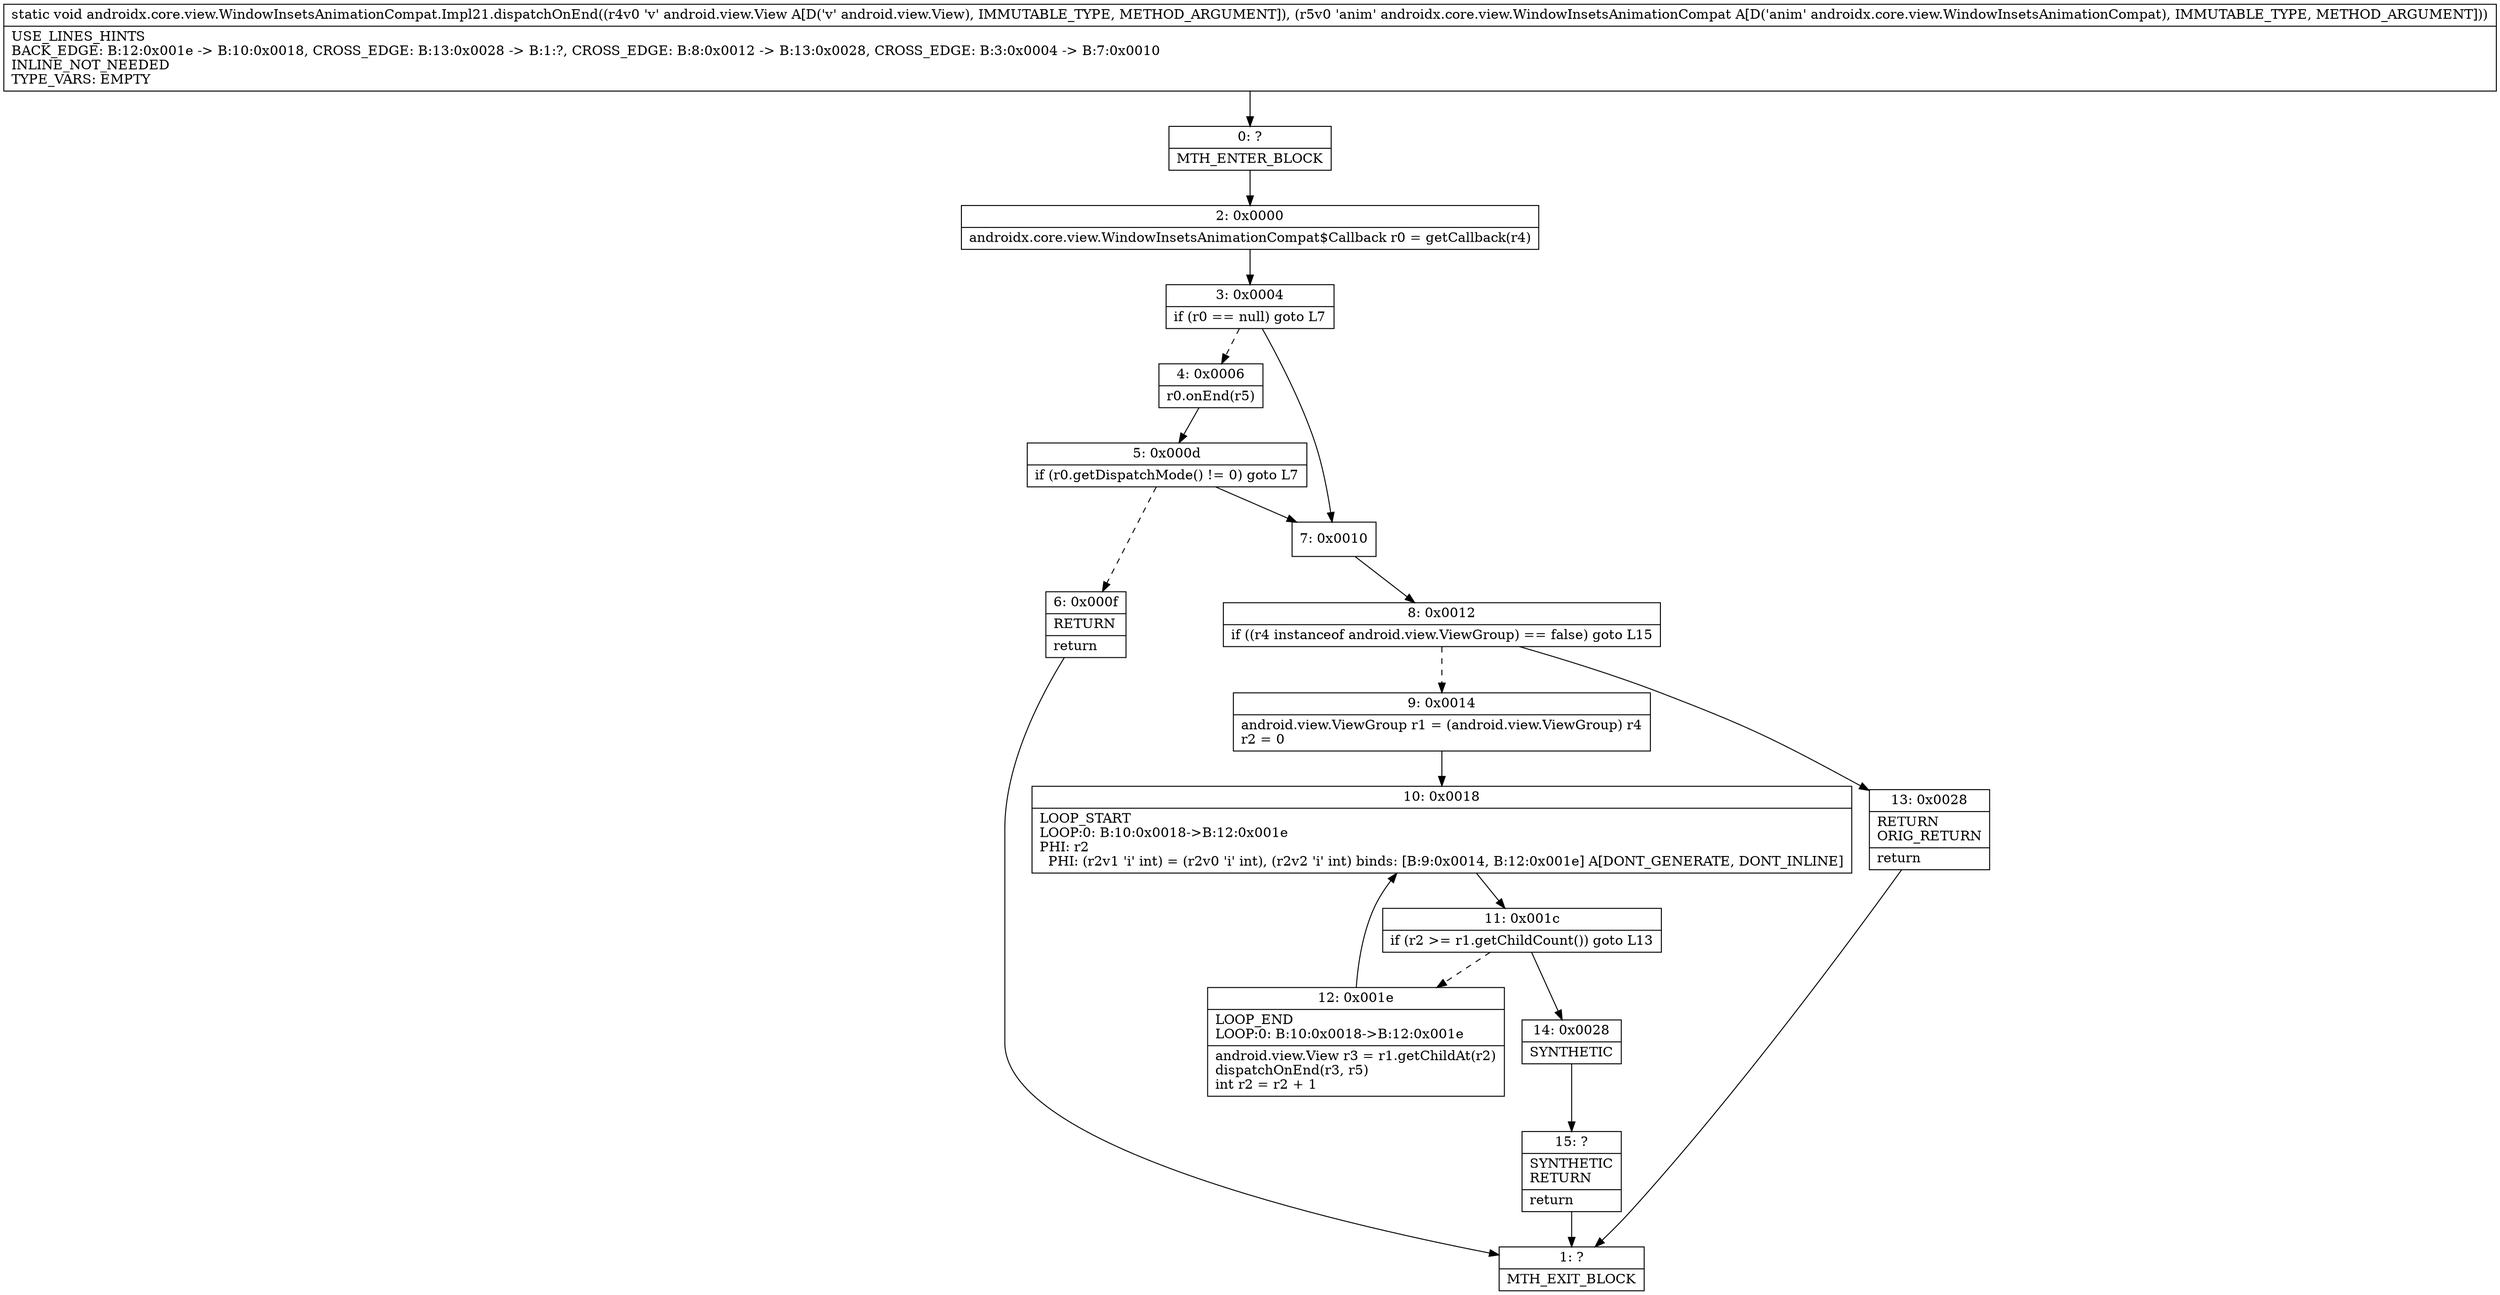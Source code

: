 digraph "CFG forandroidx.core.view.WindowInsetsAnimationCompat.Impl21.dispatchOnEnd(Landroid\/view\/View;Landroidx\/core\/view\/WindowInsetsAnimationCompat;)V" {
Node_0 [shape=record,label="{0\:\ ?|MTH_ENTER_BLOCK\l}"];
Node_2 [shape=record,label="{2\:\ 0x0000|androidx.core.view.WindowInsetsAnimationCompat$Callback r0 = getCallback(r4)\l}"];
Node_3 [shape=record,label="{3\:\ 0x0004|if (r0 == null) goto L7\l}"];
Node_4 [shape=record,label="{4\:\ 0x0006|r0.onEnd(r5)\l}"];
Node_5 [shape=record,label="{5\:\ 0x000d|if (r0.getDispatchMode() != 0) goto L7\l}"];
Node_6 [shape=record,label="{6\:\ 0x000f|RETURN\l|return\l}"];
Node_1 [shape=record,label="{1\:\ ?|MTH_EXIT_BLOCK\l}"];
Node_7 [shape=record,label="{7\:\ 0x0010}"];
Node_8 [shape=record,label="{8\:\ 0x0012|if ((r4 instanceof android.view.ViewGroup) == false) goto L15\l}"];
Node_9 [shape=record,label="{9\:\ 0x0014|android.view.ViewGroup r1 = (android.view.ViewGroup) r4\lr2 = 0\l}"];
Node_10 [shape=record,label="{10\:\ 0x0018|LOOP_START\lLOOP:0: B:10:0x0018\-\>B:12:0x001e\lPHI: r2 \l  PHI: (r2v1 'i' int) = (r2v0 'i' int), (r2v2 'i' int) binds: [B:9:0x0014, B:12:0x001e] A[DONT_GENERATE, DONT_INLINE]\l}"];
Node_11 [shape=record,label="{11\:\ 0x001c|if (r2 \>= r1.getChildCount()) goto L13\l}"];
Node_12 [shape=record,label="{12\:\ 0x001e|LOOP_END\lLOOP:0: B:10:0x0018\-\>B:12:0x001e\l|android.view.View r3 = r1.getChildAt(r2)\ldispatchOnEnd(r3, r5)\lint r2 = r2 + 1\l}"];
Node_14 [shape=record,label="{14\:\ 0x0028|SYNTHETIC\l}"];
Node_15 [shape=record,label="{15\:\ ?|SYNTHETIC\lRETURN\l|return\l}"];
Node_13 [shape=record,label="{13\:\ 0x0028|RETURN\lORIG_RETURN\l|return\l}"];
MethodNode[shape=record,label="{static void androidx.core.view.WindowInsetsAnimationCompat.Impl21.dispatchOnEnd((r4v0 'v' android.view.View A[D('v' android.view.View), IMMUTABLE_TYPE, METHOD_ARGUMENT]), (r5v0 'anim' androidx.core.view.WindowInsetsAnimationCompat A[D('anim' androidx.core.view.WindowInsetsAnimationCompat), IMMUTABLE_TYPE, METHOD_ARGUMENT]))  | USE_LINES_HINTS\lBACK_EDGE: B:12:0x001e \-\> B:10:0x0018, CROSS_EDGE: B:13:0x0028 \-\> B:1:?, CROSS_EDGE: B:8:0x0012 \-\> B:13:0x0028, CROSS_EDGE: B:3:0x0004 \-\> B:7:0x0010\lINLINE_NOT_NEEDED\lTYPE_VARS: EMPTY\l}"];
MethodNode -> Node_0;Node_0 -> Node_2;
Node_2 -> Node_3;
Node_3 -> Node_4[style=dashed];
Node_3 -> Node_7;
Node_4 -> Node_5;
Node_5 -> Node_6[style=dashed];
Node_5 -> Node_7;
Node_6 -> Node_1;
Node_7 -> Node_8;
Node_8 -> Node_9[style=dashed];
Node_8 -> Node_13;
Node_9 -> Node_10;
Node_10 -> Node_11;
Node_11 -> Node_12[style=dashed];
Node_11 -> Node_14;
Node_12 -> Node_10;
Node_14 -> Node_15;
Node_15 -> Node_1;
Node_13 -> Node_1;
}

